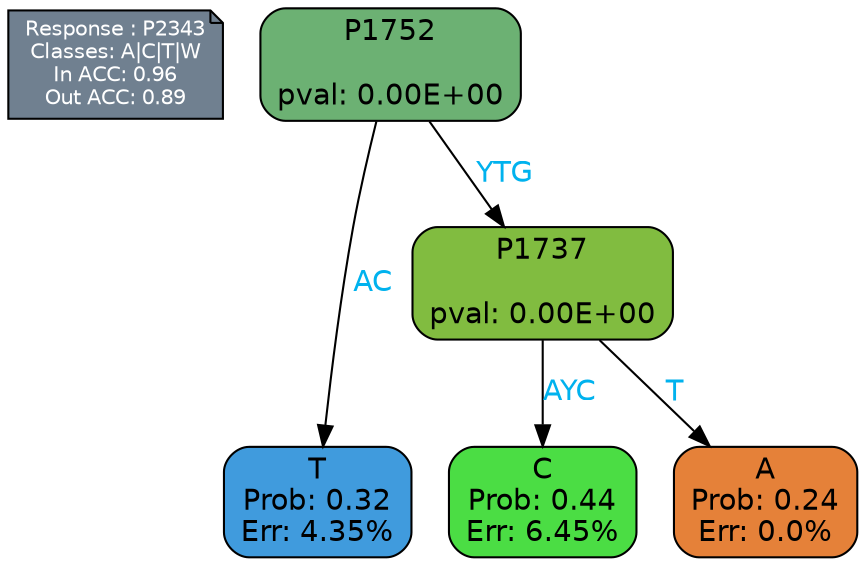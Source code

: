 digraph Tree {
node [shape=box, style="filled, rounded", color="black", fontname=helvetica] ;
graph [ranksep=equally, splines=polylines, bgcolor=transparent, dpi=600] ;
edge [fontname=helvetica] ;
LEGEND [label="Response : P2343
Classes: A|C|T|W
In ACC: 0.96
Out ACC: 0.89
",shape=note,align=left,style=filled,fillcolor="slategray",fontcolor="white",fontsize=10];1 [label="P1752

pval: 0.00E+00", fillcolor="#6cb173"] ;
2 [label="T
Prob: 0.32
Err: 4.35%", fillcolor="#409bdd"] ;
3 [label="P1737

pval: 0.00E+00", fillcolor="#81bc40"] ;
4 [label="C
Prob: 0.44
Err: 6.45%", fillcolor="#4bdd44"] ;
5 [label="A
Prob: 0.24
Err: 0.0%", fillcolor="#e58139"] ;
1 -> 2 [label="AC",fontcolor=deepskyblue2] ;
1 -> 3 [label="YTG",fontcolor=deepskyblue2] ;
3 -> 4 [label="AYC",fontcolor=deepskyblue2] ;
3 -> 5 [label="T",fontcolor=deepskyblue2] ;
{rank = same; 2;4;5;}{rank = same; LEGEND;1;}}